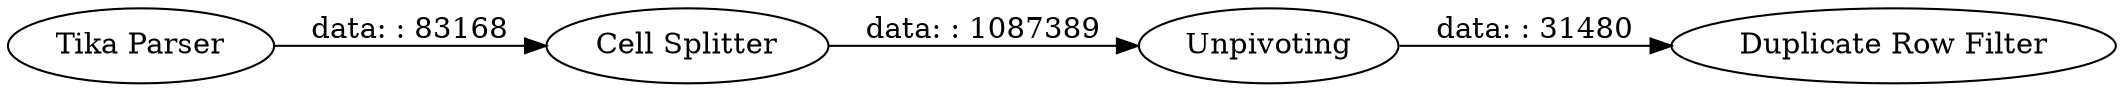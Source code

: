 digraph {
	"6213538663912894322_2" [label="Cell Splitter"]
	"6213538663912894322_4" [label="Duplicate Row Filter"]
	"6213538663912894322_3" [label=Unpivoting]
	"6213538663912894322_1" [label="Tika Parser"]
	"6213538663912894322_3" -> "6213538663912894322_4" [label="data: : 31480"]
	"6213538663912894322_1" -> "6213538663912894322_2" [label="data: : 83168"]
	"6213538663912894322_2" -> "6213538663912894322_3" [label="data: : 1087389"]
	rankdir=LR
}
